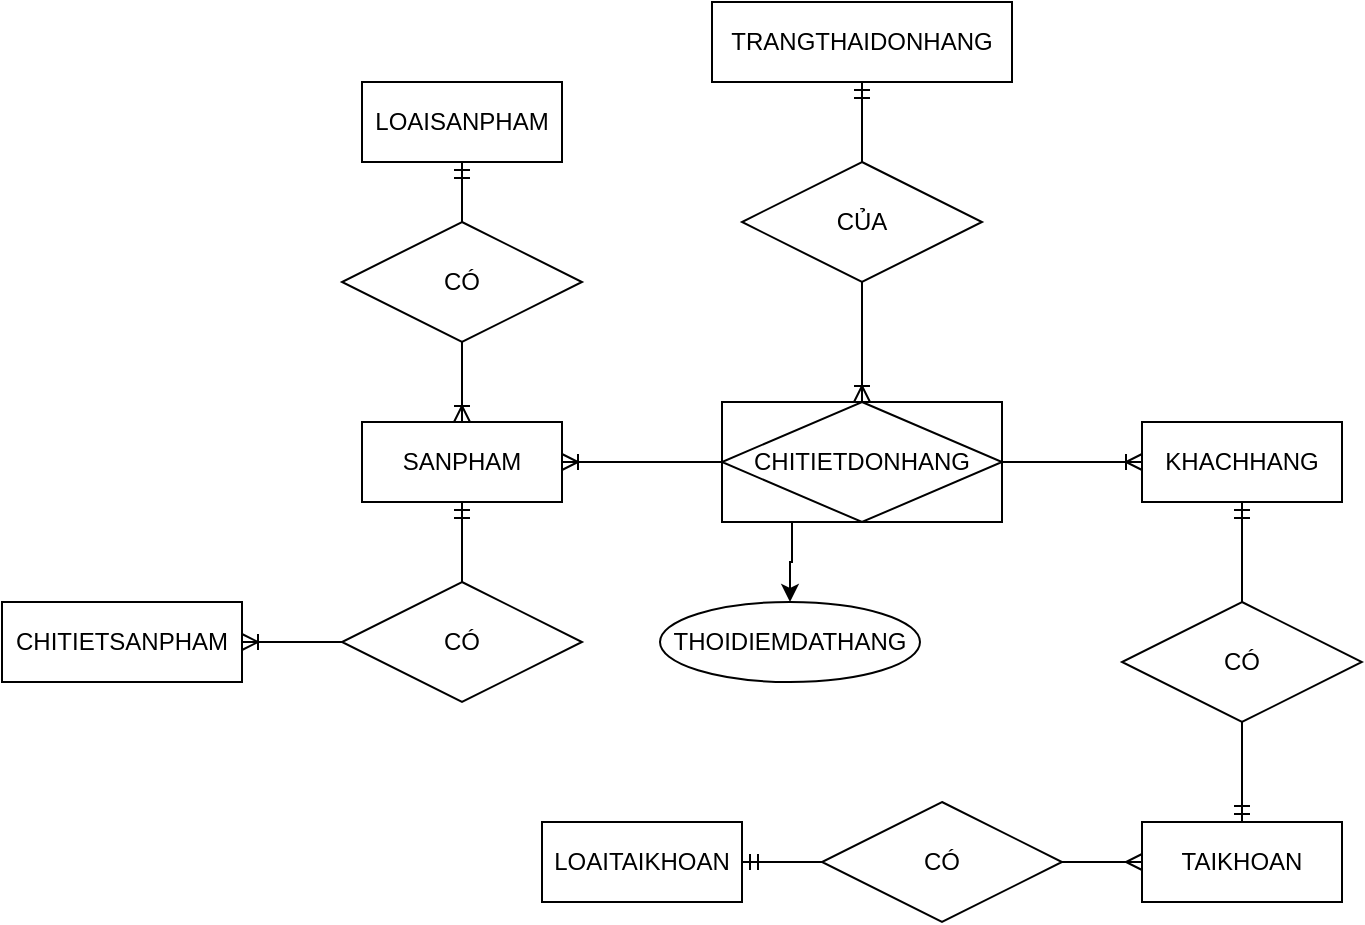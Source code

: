 <mxfile version="20.7.4" type="device"><diagram id="C5RBs43oDa-KdzZeNtuy" name="Page-1"><mxGraphModel dx="1050" dy="541" grid="1" gridSize="10" guides="1" tooltips="1" connect="1" arrows="1" fold="1" page="1" pageScale="1" pageWidth="827" pageHeight="1169" math="0" shadow="0"><root><mxCell id="WIyWlLk6GJQsqaUBKTNV-0"/><mxCell id="WIyWlLk6GJQsqaUBKTNV-1" parent="WIyWlLk6GJQsqaUBKTNV-0"/><mxCell id="wIM3X_0s0iGfvPbfR-WC-2" value="TAIKHOAN" style="whiteSpace=wrap;html=1;align=center;" parent="WIyWlLk6GJQsqaUBKTNV-1" vertex="1"><mxGeometry x="590" y="470" width="100" height="40" as="geometry"/></mxCell><mxCell id="wIM3X_0s0iGfvPbfR-WC-3" value="KHACHHANG" style="whiteSpace=wrap;html=1;align=center;" parent="WIyWlLk6GJQsqaUBKTNV-1" vertex="1"><mxGeometry x="590" y="270" width="100" height="40" as="geometry"/></mxCell><mxCell id="wIM3X_0s0iGfvPbfR-WC-5" style="edgeStyle=orthogonalEdgeStyle;rounded=0;orthogonalLoop=1;jettySize=auto;html=1;exitX=0.5;exitY=0;exitDx=0;exitDy=0;entryX=0.5;entryY=1;entryDx=0;entryDy=0;endArrow=ERmandOne;endFill=0;" parent="WIyWlLk6GJQsqaUBKTNV-1" source="wIM3X_0s0iGfvPbfR-WC-4" target="wIM3X_0s0iGfvPbfR-WC-3" edge="1"><mxGeometry relative="1" as="geometry"/></mxCell><mxCell id="wIM3X_0s0iGfvPbfR-WC-6" style="edgeStyle=orthogonalEdgeStyle;rounded=0;orthogonalLoop=1;jettySize=auto;html=1;exitX=0.5;exitY=1;exitDx=0;exitDy=0;entryX=0.5;entryY=0;entryDx=0;entryDy=0;endArrow=ERmandOne;endFill=0;" parent="WIyWlLk6GJQsqaUBKTNV-1" source="wIM3X_0s0iGfvPbfR-WC-4" target="wIM3X_0s0iGfvPbfR-WC-2" edge="1"><mxGeometry relative="1" as="geometry"/></mxCell><mxCell id="wIM3X_0s0iGfvPbfR-WC-4" value="CÓ" style="shape=rhombus;perimeter=rhombusPerimeter;whiteSpace=wrap;html=1;align=center;" parent="WIyWlLk6GJQsqaUBKTNV-1" vertex="1"><mxGeometry x="580" y="360" width="120" height="60" as="geometry"/></mxCell><mxCell id="wIM3X_0s0iGfvPbfR-WC-7" value="SANPHAM" style="whiteSpace=wrap;html=1;align=center;" parent="WIyWlLk6GJQsqaUBKTNV-1" vertex="1"><mxGeometry x="200" y="270" width="100" height="40" as="geometry"/></mxCell><mxCell id="wIM3X_0s0iGfvPbfR-WC-9" style="edgeStyle=orthogonalEdgeStyle;rounded=0;orthogonalLoop=1;jettySize=auto;html=1;exitX=0;exitY=0.5;exitDx=0;exitDy=0;entryX=1;entryY=0.5;entryDx=0;entryDy=0;endArrow=ERoneToMany;endFill=0;" parent="WIyWlLk6GJQsqaUBKTNV-1" source="wIM3X_0s0iGfvPbfR-WC-8" target="wIM3X_0s0iGfvPbfR-WC-7" edge="1"><mxGeometry relative="1" as="geometry"/></mxCell><mxCell id="wIM3X_0s0iGfvPbfR-WC-10" style="edgeStyle=orthogonalEdgeStyle;rounded=0;orthogonalLoop=1;jettySize=auto;html=1;exitX=1;exitY=0.5;exitDx=0;exitDy=0;entryX=0;entryY=0.5;entryDx=0;entryDy=0;endArrow=ERoneToMany;endFill=0;" parent="WIyWlLk6GJQsqaUBKTNV-1" source="wIM3X_0s0iGfvPbfR-WC-8" target="wIM3X_0s0iGfvPbfR-WC-3" edge="1"><mxGeometry relative="1" as="geometry"/></mxCell><mxCell id="wIM3X_0s0iGfvPbfR-WC-13" style="edgeStyle=orthogonalEdgeStyle;rounded=0;orthogonalLoop=1;jettySize=auto;html=1;exitX=0.25;exitY=1;exitDx=0;exitDy=0;entryX=0.5;entryY=0;entryDx=0;entryDy=0;" parent="WIyWlLk6GJQsqaUBKTNV-1" source="wIM3X_0s0iGfvPbfR-WC-8" target="wIM3X_0s0iGfvPbfR-WC-12" edge="1"><mxGeometry relative="1" as="geometry"/></mxCell><mxCell id="wIM3X_0s0iGfvPbfR-WC-8" value="CHITIETDONHANG" style="shape=associativeEntity;whiteSpace=wrap;html=1;align=center;" parent="WIyWlLk6GJQsqaUBKTNV-1" vertex="1"><mxGeometry x="380" y="260" width="140" height="60" as="geometry"/></mxCell><mxCell id="wIM3X_0s0iGfvPbfR-WC-12" value="THOIDIEMDATHANG" style="ellipse;whiteSpace=wrap;html=1;align=center;" parent="WIyWlLk6GJQsqaUBKTNV-1" vertex="1"><mxGeometry x="349" y="360" width="130" height="40" as="geometry"/></mxCell><mxCell id="wIM3X_0s0iGfvPbfR-WC-17" value="LOAITAIKHOAN" style="whiteSpace=wrap;html=1;align=center;" parent="WIyWlLk6GJQsqaUBKTNV-1" vertex="1"><mxGeometry x="290" y="470" width="100" height="40" as="geometry"/></mxCell><mxCell id="wIM3X_0s0iGfvPbfR-WC-19" style="edgeStyle=orthogonalEdgeStyle;rounded=0;orthogonalLoop=1;jettySize=auto;html=1;exitX=1;exitY=0.5;exitDx=0;exitDy=0;entryX=0;entryY=0.5;entryDx=0;entryDy=0;endArrow=ERmany;endFill=0;" parent="WIyWlLk6GJQsqaUBKTNV-1" source="wIM3X_0s0iGfvPbfR-WC-18" target="wIM3X_0s0iGfvPbfR-WC-2" edge="1"><mxGeometry relative="1" as="geometry"/></mxCell><mxCell id="wIM3X_0s0iGfvPbfR-WC-20" style="edgeStyle=orthogonalEdgeStyle;rounded=0;orthogonalLoop=1;jettySize=auto;html=1;exitX=0;exitY=0.5;exitDx=0;exitDy=0;entryX=1;entryY=0.5;entryDx=0;entryDy=0;endArrow=ERmandOne;endFill=0;" parent="WIyWlLk6GJQsqaUBKTNV-1" source="wIM3X_0s0iGfvPbfR-WC-18" target="wIM3X_0s0iGfvPbfR-WC-17" edge="1"><mxGeometry relative="1" as="geometry"/></mxCell><mxCell id="wIM3X_0s0iGfvPbfR-WC-18" value="CÓ" style="shape=rhombus;perimeter=rhombusPerimeter;whiteSpace=wrap;html=1;align=center;" parent="WIyWlLk6GJQsqaUBKTNV-1" vertex="1"><mxGeometry x="430" y="460" width="120" height="60" as="geometry"/></mxCell><mxCell id="wIM3X_0s0iGfvPbfR-WC-21" value="LOAISANPHAM" style="whiteSpace=wrap;html=1;align=center;" parent="WIyWlLk6GJQsqaUBKTNV-1" vertex="1"><mxGeometry x="200" y="100" width="100" height="40" as="geometry"/></mxCell><mxCell id="wIM3X_0s0iGfvPbfR-WC-23" style="edgeStyle=orthogonalEdgeStyle;rounded=0;orthogonalLoop=1;jettySize=auto;html=1;exitX=0.5;exitY=1;exitDx=0;exitDy=0;entryX=0.5;entryY=0;entryDx=0;entryDy=0;endArrow=ERoneToMany;endFill=0;" parent="WIyWlLk6GJQsqaUBKTNV-1" source="wIM3X_0s0iGfvPbfR-WC-22" target="wIM3X_0s0iGfvPbfR-WC-7" edge="1"><mxGeometry relative="1" as="geometry"/></mxCell><mxCell id="wIM3X_0s0iGfvPbfR-WC-24" style="edgeStyle=orthogonalEdgeStyle;rounded=0;orthogonalLoop=1;jettySize=auto;html=1;exitX=0.5;exitY=0;exitDx=0;exitDy=0;entryX=0.5;entryY=1;entryDx=0;entryDy=0;endArrow=ERmandOne;endFill=0;" parent="WIyWlLk6GJQsqaUBKTNV-1" source="wIM3X_0s0iGfvPbfR-WC-22" target="wIM3X_0s0iGfvPbfR-WC-21" edge="1"><mxGeometry relative="1" as="geometry"/></mxCell><mxCell id="wIM3X_0s0iGfvPbfR-WC-22" value="CÓ" style="shape=rhombus;perimeter=rhombusPerimeter;whiteSpace=wrap;html=1;align=center;" parent="WIyWlLk6GJQsqaUBKTNV-1" vertex="1"><mxGeometry x="190" y="170" width="120" height="60" as="geometry"/></mxCell><mxCell id="wIM3X_0s0iGfvPbfR-WC-25" value="TRANGTHAIDONHANG" style="whiteSpace=wrap;html=1;align=center;" parent="WIyWlLk6GJQsqaUBKTNV-1" vertex="1"><mxGeometry x="375" y="60" width="150" height="40" as="geometry"/></mxCell><mxCell id="wIM3X_0s0iGfvPbfR-WC-27" style="edgeStyle=orthogonalEdgeStyle;rounded=0;orthogonalLoop=1;jettySize=auto;html=1;exitX=0.5;exitY=0;exitDx=0;exitDy=0;entryX=0.5;entryY=1;entryDx=0;entryDy=0;endArrow=ERmandOne;endFill=0;" parent="WIyWlLk6GJQsqaUBKTNV-1" source="wIM3X_0s0iGfvPbfR-WC-26" target="wIM3X_0s0iGfvPbfR-WC-25" edge="1"><mxGeometry relative="1" as="geometry"/></mxCell><mxCell id="wIM3X_0s0iGfvPbfR-WC-28" style="edgeStyle=orthogonalEdgeStyle;rounded=0;orthogonalLoop=1;jettySize=auto;html=1;exitX=0.5;exitY=1;exitDx=0;exitDy=0;entryX=0.5;entryY=0;entryDx=0;entryDy=0;endArrow=ERoneToMany;endFill=0;" parent="WIyWlLk6GJQsqaUBKTNV-1" source="wIM3X_0s0iGfvPbfR-WC-26" target="wIM3X_0s0iGfvPbfR-WC-8" edge="1"><mxGeometry relative="1" as="geometry"/></mxCell><mxCell id="wIM3X_0s0iGfvPbfR-WC-26" value="CỦA" style="shape=rhombus;perimeter=rhombusPerimeter;whiteSpace=wrap;html=1;align=center;" parent="WIyWlLk6GJQsqaUBKTNV-1" vertex="1"><mxGeometry x="390" y="140" width="120" height="60" as="geometry"/></mxCell><mxCell id="wIM3X_0s0iGfvPbfR-WC-29" value="CHITIETSANPHAM" style="whiteSpace=wrap;html=1;align=center;" parent="WIyWlLk6GJQsqaUBKTNV-1" vertex="1"><mxGeometry x="20" y="360" width="120" height="40" as="geometry"/></mxCell><mxCell id="wIM3X_0s0iGfvPbfR-WC-31" style="edgeStyle=orthogonalEdgeStyle;rounded=0;orthogonalLoop=1;jettySize=auto;html=1;exitX=0.5;exitY=0;exitDx=0;exitDy=0;entryX=0.5;entryY=1;entryDx=0;entryDy=0;endArrow=ERmandOne;endFill=0;" parent="WIyWlLk6GJQsqaUBKTNV-1" source="wIM3X_0s0iGfvPbfR-WC-30" target="wIM3X_0s0iGfvPbfR-WC-7" edge="1"><mxGeometry relative="1" as="geometry"/></mxCell><mxCell id="wIM3X_0s0iGfvPbfR-WC-32" style="edgeStyle=orthogonalEdgeStyle;rounded=0;orthogonalLoop=1;jettySize=auto;html=1;exitX=0;exitY=0.5;exitDx=0;exitDy=0;entryX=1;entryY=0.5;entryDx=0;entryDy=0;endArrow=ERoneToMany;endFill=0;" parent="WIyWlLk6GJQsqaUBKTNV-1" source="wIM3X_0s0iGfvPbfR-WC-30" target="wIM3X_0s0iGfvPbfR-WC-29" edge="1"><mxGeometry relative="1" as="geometry"/></mxCell><mxCell id="wIM3X_0s0iGfvPbfR-WC-30" value="CÓ" style="shape=rhombus;perimeter=rhombusPerimeter;whiteSpace=wrap;html=1;align=center;" parent="WIyWlLk6GJQsqaUBKTNV-1" vertex="1"><mxGeometry x="190" y="350" width="120" height="60" as="geometry"/></mxCell></root></mxGraphModel></diagram></mxfile>